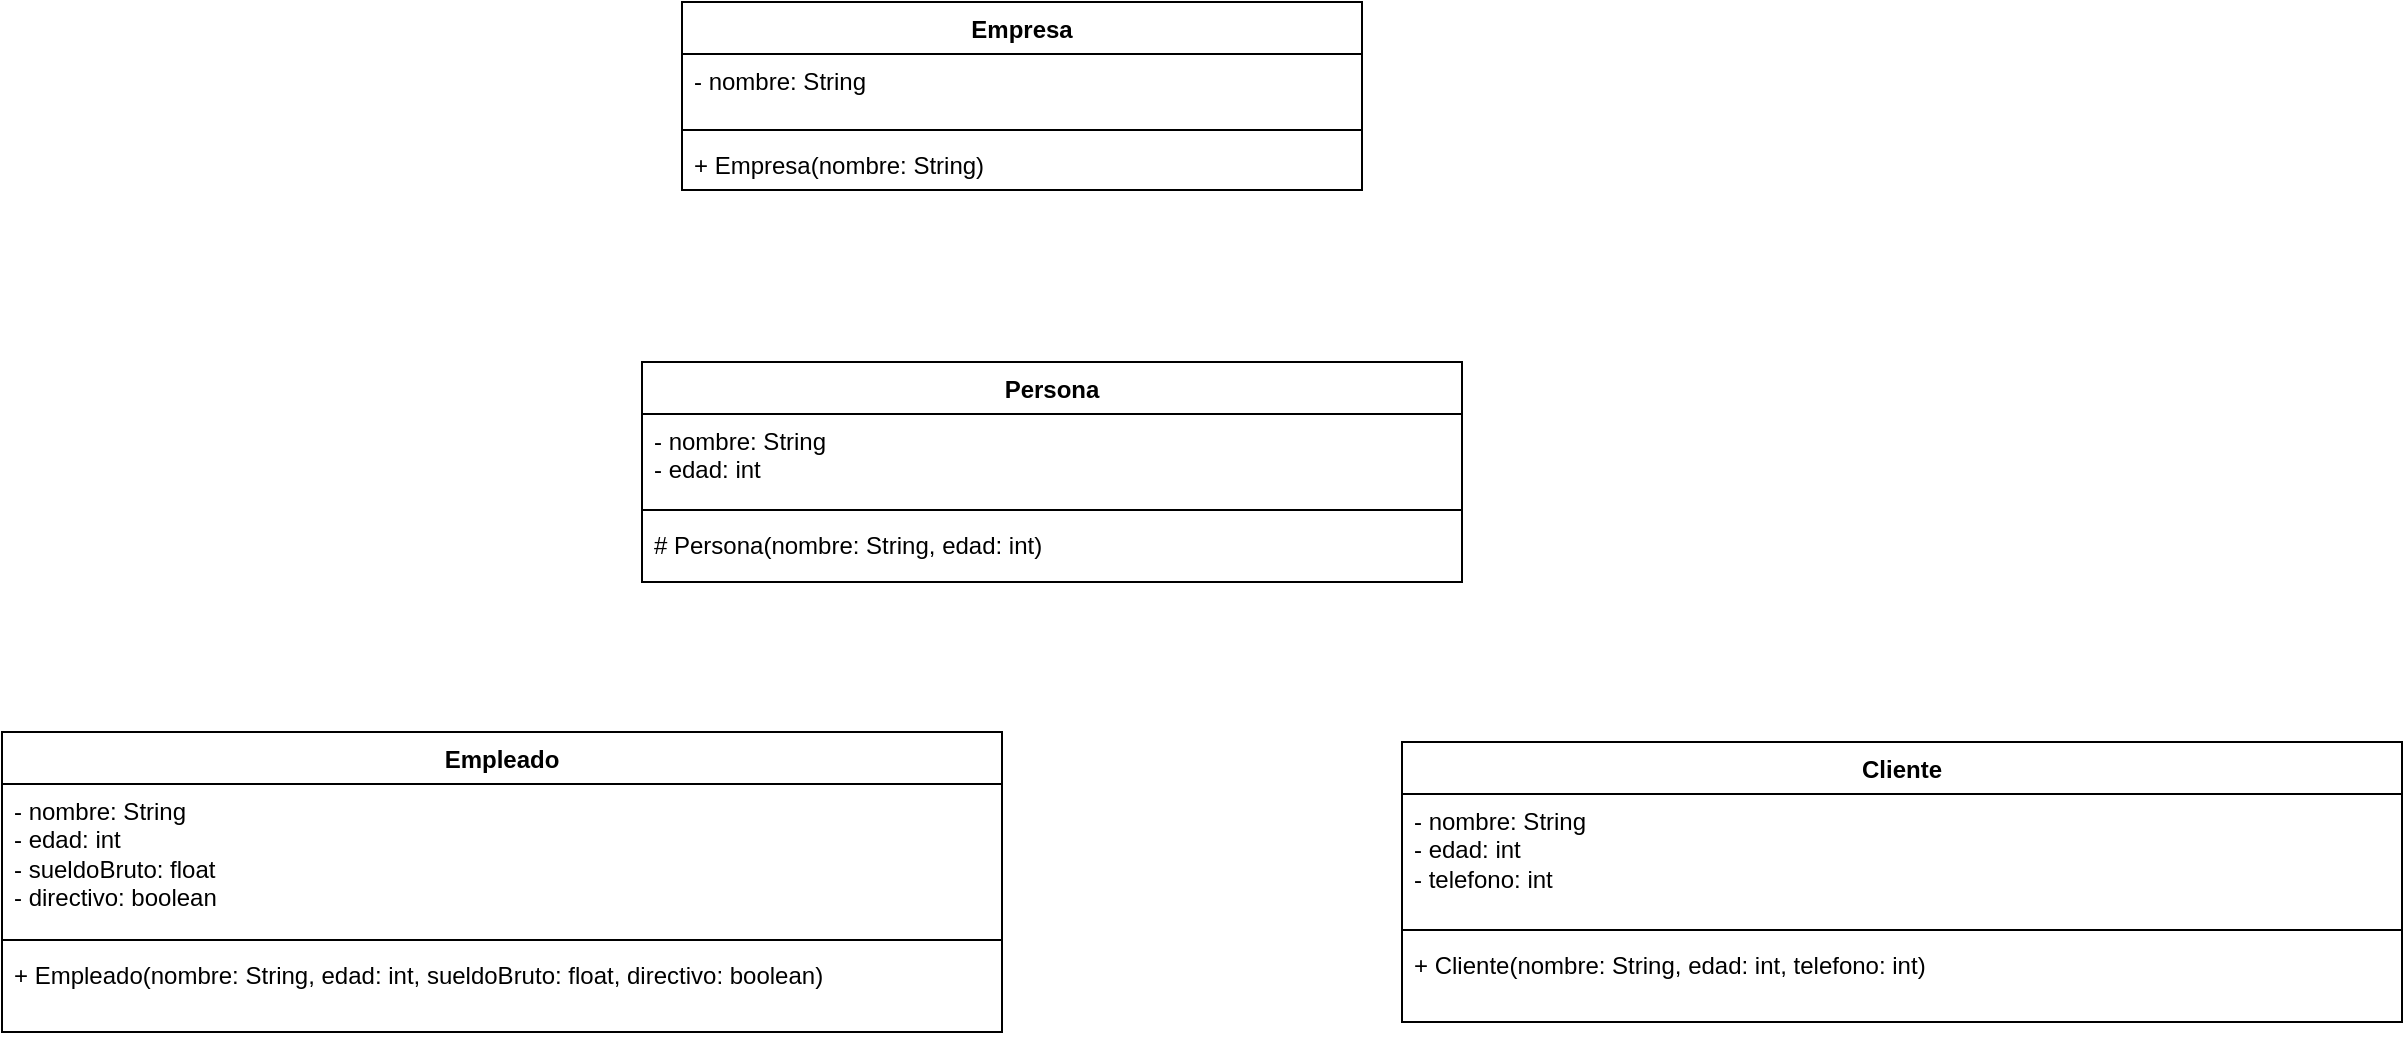 <mxfile version="22.1.11" type="device">
  <diagram name="Page-1" id="sTLAMJMNHMfNNX3CN_xu">
    <mxGraphModel dx="2284" dy="738" grid="1" gridSize="10" guides="1" tooltips="1" connect="1" arrows="1" fold="1" page="1" pageScale="1" pageWidth="850" pageHeight="1100" math="0" shadow="0">
      <root>
        <mxCell id="0" />
        <mxCell id="1" parent="0" />
        <mxCell id="Nb5OPUUXXPXVl7wFtavO-1" value="Empresa" style="swimlane;fontStyle=1;align=center;verticalAlign=top;childLayout=stackLayout;horizontal=1;startSize=26;horizontalStack=0;resizeParent=1;resizeParentMax=0;resizeLast=0;collapsible=1;marginBottom=0;whiteSpace=wrap;html=1;" parent="1" vertex="1">
          <mxGeometry x="210" y="120" width="340" height="94" as="geometry" />
        </mxCell>
        <mxCell id="Nb5OPUUXXPXVl7wFtavO-2" value="- nombre: String" style="text;strokeColor=none;fillColor=none;align=left;verticalAlign=top;spacingLeft=4;spacingRight=4;overflow=hidden;rotatable=0;points=[[0,0.5],[1,0.5]];portConstraint=eastwest;whiteSpace=wrap;html=1;" parent="Nb5OPUUXXPXVl7wFtavO-1" vertex="1">
          <mxGeometry y="26" width="340" height="34" as="geometry" />
        </mxCell>
        <mxCell id="Nb5OPUUXXPXVl7wFtavO-3" value="" style="line;strokeWidth=1;fillColor=none;align=left;verticalAlign=middle;spacingTop=-1;spacingLeft=3;spacingRight=3;rotatable=0;labelPosition=right;points=[];portConstraint=eastwest;strokeColor=inherit;" parent="Nb5OPUUXXPXVl7wFtavO-1" vertex="1">
          <mxGeometry y="60" width="340" height="8" as="geometry" />
        </mxCell>
        <mxCell id="Nb5OPUUXXPXVl7wFtavO-4" value="+ Empresa(nombre: String)" style="text;strokeColor=none;fillColor=none;align=left;verticalAlign=top;spacingLeft=4;spacingRight=4;overflow=hidden;rotatable=0;points=[[0,0.5],[1,0.5]];portConstraint=eastwest;whiteSpace=wrap;html=1;" parent="Nb5OPUUXXPXVl7wFtavO-1" vertex="1">
          <mxGeometry y="68" width="340" height="26" as="geometry" />
        </mxCell>
        <mxCell id="Nb5OPUUXXPXVl7wFtavO-5" value="Cliente" style="swimlane;fontStyle=1;align=center;verticalAlign=top;childLayout=stackLayout;horizontal=1;startSize=26;horizontalStack=0;resizeParent=1;resizeParentMax=0;resizeLast=0;collapsible=1;marginBottom=0;whiteSpace=wrap;html=1;" parent="1" vertex="1">
          <mxGeometry x="570" y="490" width="500" height="140" as="geometry" />
        </mxCell>
        <mxCell id="Nb5OPUUXXPXVl7wFtavO-6" value="- nombre: String&lt;br style=&quot;border-color: var(--border-color);&quot;&gt;- edad: int&lt;br style=&quot;border-color: var(--border-color);&quot;&gt;- telefono: int" style="text;strokeColor=none;fillColor=none;align=left;verticalAlign=top;spacingLeft=4;spacingRight=4;overflow=hidden;rotatable=0;points=[[0,0.5],[1,0.5]];portConstraint=eastwest;whiteSpace=wrap;html=1;" parent="Nb5OPUUXXPXVl7wFtavO-5" vertex="1">
          <mxGeometry y="26" width="500" height="64" as="geometry" />
        </mxCell>
        <mxCell id="Nb5OPUUXXPXVl7wFtavO-7" value="" style="line;strokeWidth=1;fillColor=none;align=left;verticalAlign=middle;spacingTop=-1;spacingLeft=3;spacingRight=3;rotatable=0;labelPosition=right;points=[];portConstraint=eastwest;strokeColor=inherit;" parent="Nb5OPUUXXPXVl7wFtavO-5" vertex="1">
          <mxGeometry y="90" width="500" height="8" as="geometry" />
        </mxCell>
        <mxCell id="Nb5OPUUXXPXVl7wFtavO-8" value="+ Cliente(nombre: String, edad: int, telefono: int)" style="text;strokeColor=none;fillColor=none;align=left;verticalAlign=top;spacingLeft=4;spacingRight=4;overflow=hidden;rotatable=0;points=[[0,0.5],[1,0.5]];portConstraint=eastwest;whiteSpace=wrap;html=1;" parent="Nb5OPUUXXPXVl7wFtavO-5" vertex="1">
          <mxGeometry y="98" width="500" height="42" as="geometry" />
        </mxCell>
        <mxCell id="Nb5OPUUXXPXVl7wFtavO-9" value="Persona" style="swimlane;fontStyle=1;align=center;verticalAlign=top;childLayout=stackLayout;horizontal=1;startSize=26;horizontalStack=0;resizeParent=1;resizeParentMax=0;resizeLast=0;collapsible=1;marginBottom=0;whiteSpace=wrap;html=1;" parent="1" vertex="1">
          <mxGeometry x="190" y="300" width="410" height="110" as="geometry" />
        </mxCell>
        <mxCell id="Nb5OPUUXXPXVl7wFtavO-10" value="- nombre: String&lt;br&gt;- edad: int" style="text;strokeColor=none;fillColor=none;align=left;verticalAlign=top;spacingLeft=4;spacingRight=4;overflow=hidden;rotatable=0;points=[[0,0.5],[1,0.5]];portConstraint=eastwest;whiteSpace=wrap;html=1;" parent="Nb5OPUUXXPXVl7wFtavO-9" vertex="1">
          <mxGeometry y="26" width="410" height="44" as="geometry" />
        </mxCell>
        <mxCell id="Nb5OPUUXXPXVl7wFtavO-11" value="" style="line;strokeWidth=1;fillColor=none;align=left;verticalAlign=middle;spacingTop=-1;spacingLeft=3;spacingRight=3;rotatable=0;labelPosition=right;points=[];portConstraint=eastwest;strokeColor=inherit;" parent="Nb5OPUUXXPXVl7wFtavO-9" vertex="1">
          <mxGeometry y="70" width="410" height="8" as="geometry" />
        </mxCell>
        <mxCell id="Nb5OPUUXXPXVl7wFtavO-12" value="# Persona(nombre: String, edad: int)" style="text;strokeColor=none;fillColor=none;align=left;verticalAlign=top;spacingLeft=4;spacingRight=4;overflow=hidden;rotatable=0;points=[[0,0.5],[1,0.5]];portConstraint=eastwest;whiteSpace=wrap;html=1;" parent="Nb5OPUUXXPXVl7wFtavO-9" vertex="1">
          <mxGeometry y="78" width="410" height="32" as="geometry" />
        </mxCell>
        <mxCell id="e_mRyDHG8R2DQo-xIfkb-1" value="Empleado" style="swimlane;fontStyle=1;align=center;verticalAlign=top;childLayout=stackLayout;horizontal=1;startSize=26;horizontalStack=0;resizeParent=1;resizeParentMax=0;resizeLast=0;collapsible=1;marginBottom=0;whiteSpace=wrap;html=1;" parent="1" vertex="1">
          <mxGeometry x="-130" y="485" width="500" height="150" as="geometry" />
        </mxCell>
        <mxCell id="e_mRyDHG8R2DQo-xIfkb-2" value="- nombre: String&lt;br style=&quot;border-color: var(--border-color);&quot;&gt;- edad: int&lt;br&gt;- sueldoBruto: float&lt;br&gt;&lt;div&gt;- directivo: boolean&lt;/div&gt;&lt;div&gt;&lt;br&gt;&lt;/div&gt;" style="text;strokeColor=none;fillColor=none;align=left;verticalAlign=top;spacingLeft=4;spacingRight=4;overflow=hidden;rotatable=0;points=[[0,0.5],[1,0.5]];portConstraint=eastwest;whiteSpace=wrap;html=1;" parent="e_mRyDHG8R2DQo-xIfkb-1" vertex="1">
          <mxGeometry y="26" width="500" height="74" as="geometry" />
        </mxCell>
        <mxCell id="e_mRyDHG8R2DQo-xIfkb-3" value="" style="line;strokeWidth=1;fillColor=none;align=left;verticalAlign=middle;spacingTop=-1;spacingLeft=3;spacingRight=3;rotatable=0;labelPosition=right;points=[];portConstraint=eastwest;strokeColor=inherit;" parent="e_mRyDHG8R2DQo-xIfkb-1" vertex="1">
          <mxGeometry y="100" width="500" height="8" as="geometry" />
        </mxCell>
        <mxCell id="e_mRyDHG8R2DQo-xIfkb-4" value="+ Empleado(nombre: String, edad: int, sueldoBruto: float, directivo: boolean)" style="text;strokeColor=none;fillColor=none;align=left;verticalAlign=top;spacingLeft=4;spacingRight=4;overflow=hidden;rotatable=0;points=[[0,0.5],[1,0.5]];portConstraint=eastwest;whiteSpace=wrap;html=1;" parent="e_mRyDHG8R2DQo-xIfkb-1" vertex="1">
          <mxGeometry y="108" width="500" height="42" as="geometry" />
        </mxCell>
      </root>
    </mxGraphModel>
  </diagram>
</mxfile>
